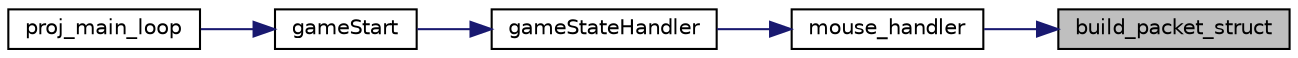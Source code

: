 digraph "build_packet_struct"
{
 // LATEX_PDF_SIZE
  edge [fontname="Helvetica",fontsize="10",labelfontname="Helvetica",labelfontsize="10"];
  node [fontname="Helvetica",fontsize="10",shape=record];
  rankdir="RL";
  Node1 [label="build_packet_struct",height=0.2,width=0.4,color="black", fillcolor="grey75", style="filled", fontcolor="black",tooltip="Construct a packet struct with the bits of a 3 byte packet."];
  Node1 -> Node2 [dir="back",color="midnightblue",fontsize="10",style="solid"];
  Node2 [label="mouse_handler",height=0.2,width=0.4,color="black", fillcolor="white", style="filled",URL="$game_8h.html#aca85c5fc48080fe3e5fc63cbfd15e3dd",tooltip="Handle mouse movements."];
  Node2 -> Node3 [dir="back",color="midnightblue",fontsize="10",style="solid"];
  Node3 [label="gameStateHandler",height=0.2,width=0.4,color="black", fillcolor="white", style="filled",URL="$game_8h.html#a8df558a332b33b1b0be4f15a02438531",tooltip="Load letters,sentences and xpm's, set graphics mode and start game."];
  Node3 -> Node4 [dir="back",color="midnightblue",fontsize="10",style="solid"];
  Node4 [label="gameStart",height=0.2,width=0.4,color="black", fillcolor="white", style="filled",URL="$game_8h.html#aaaff4e132cd3b41673859b2b4ea1159f",tooltip="Load letters,sentences and xpm's, set graphics mode and start game."];
  Node4 -> Node5 [dir="back",color="midnightblue",fontsize="10",style="solid"];
  Node5 [label="proj_main_loop",height=0.2,width=0.4,color="black", fillcolor="white", style="filled",URL="$proj_8c.html#a2a16f651eccbd248e1ad3b3b924b143b",tooltip=" "];
}
